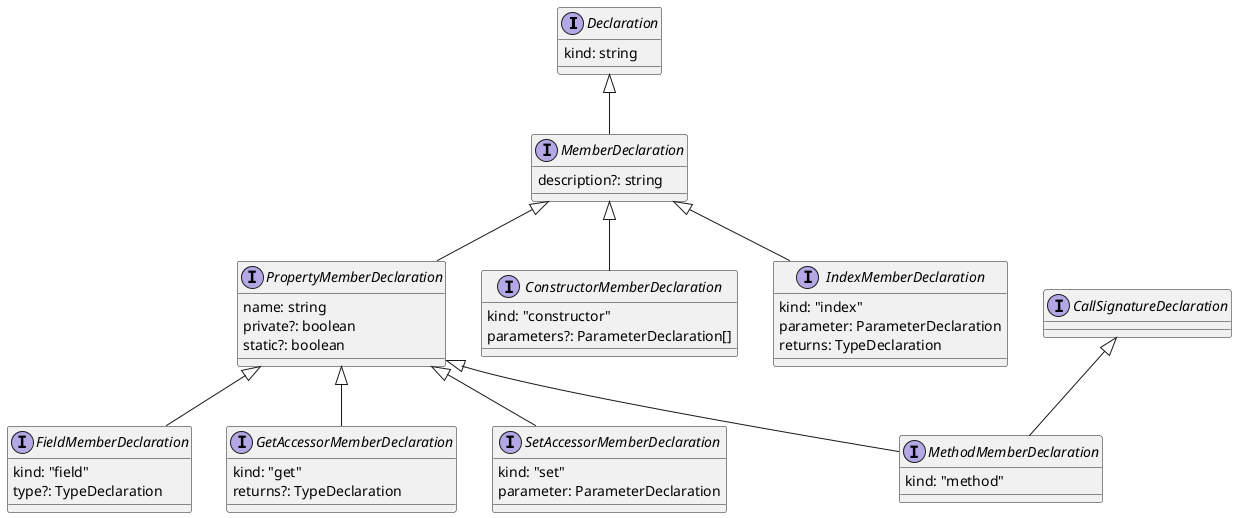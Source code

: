@startuml

    interface Declaration {

        kind: string
    }

    interface MemberDeclaration extends Declaration {

        description?: string
    }

    interface PropertyMemberDeclaration extends MemberDeclaration {

        name: string
        private?: boolean
        static?: boolean
    }

    interface MethodMemberDeclaration extends PropertyMemberDeclaration, CallSignatureDeclaration {

        kind: "method"
    }

    interface FieldMemberDeclaration extends PropertyMemberDeclaration {

        kind: "field"
        type?: TypeDeclaration
    }

    interface GetAccessorMemberDeclaration extends PropertyMemberDeclaration {

        kind: "get"
        returns?: TypeDeclaration
    }

    interface SetAccessorMemberDeclaration extends PropertyMemberDeclaration {

        kind: "set"
        parameter: ParameterDeclaration
    }

    interface ConstructorMemberDeclaration extends MemberDeclaration {

        kind: "constructor"
        parameters?: ParameterDeclaration[]
    }

    interface IndexMemberDeclaration extends  MemberDeclaration {

        kind: "index"
        parameter: ParameterDeclaration
        returns: TypeDeclaration
    }
    
@enduml    